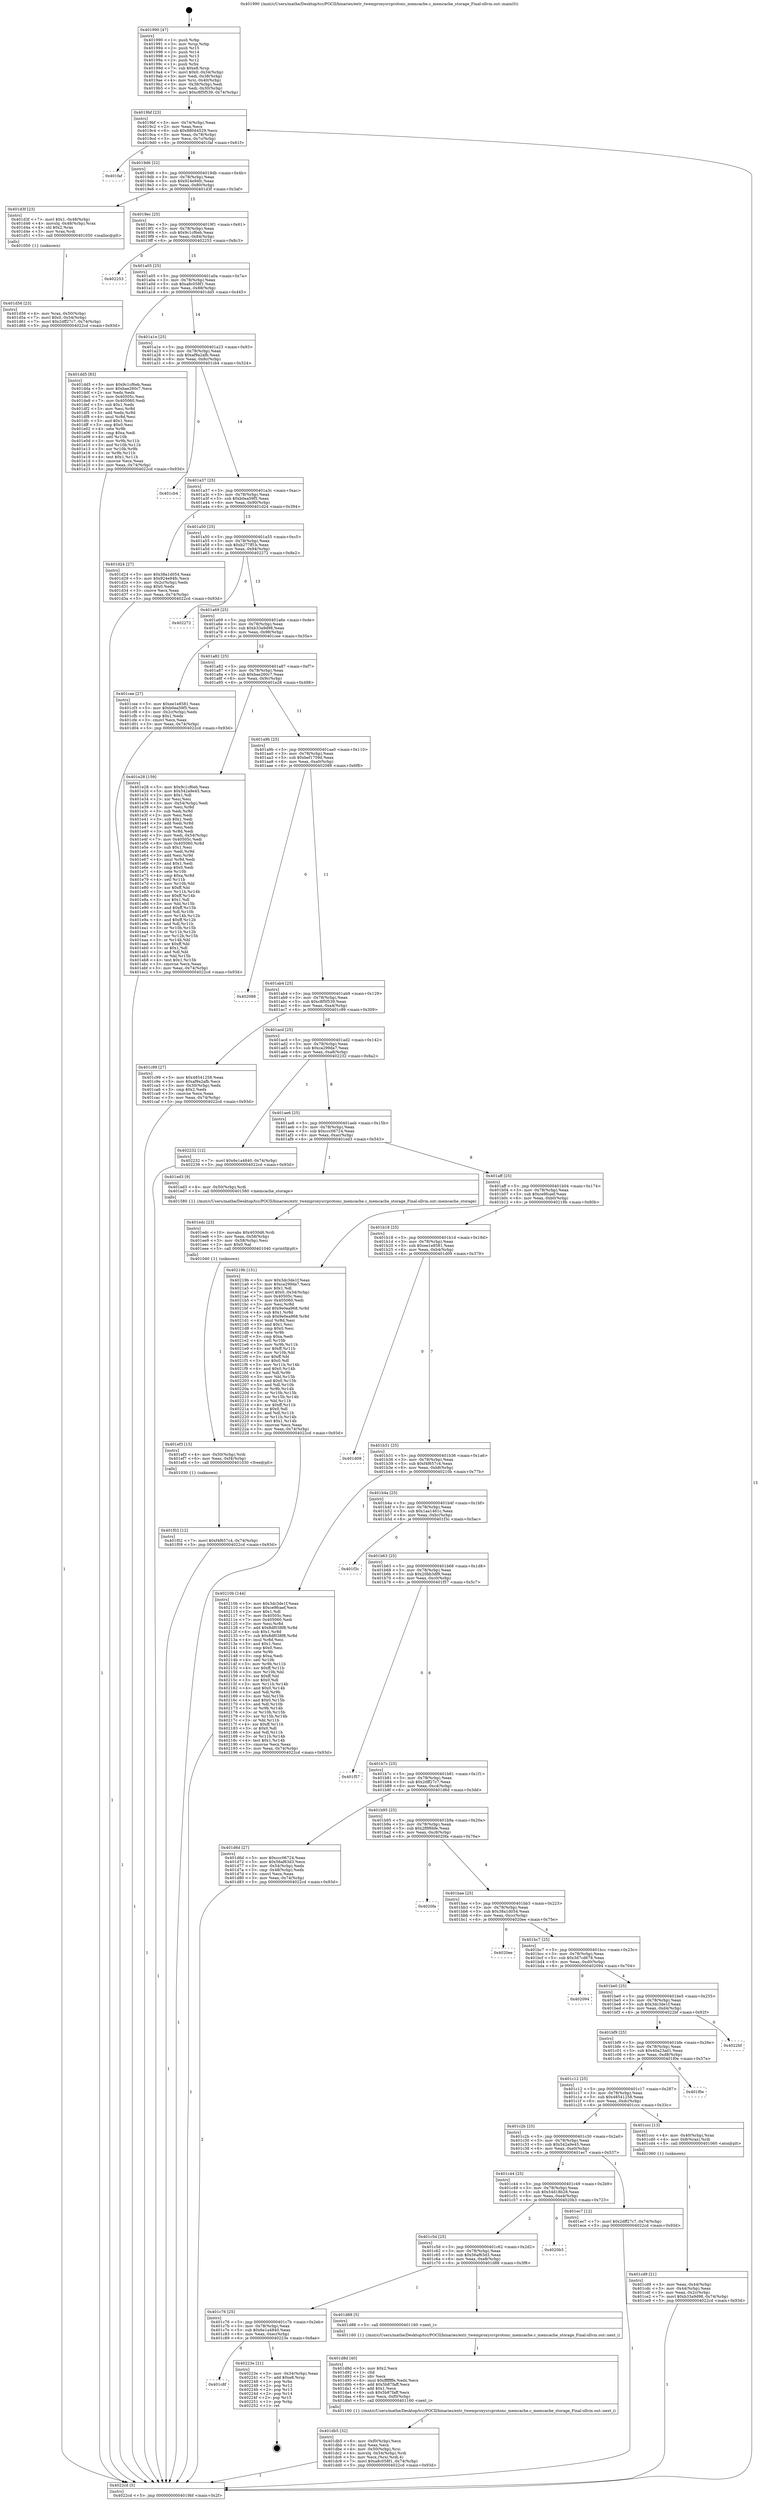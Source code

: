 digraph "0x401990" {
  label = "0x401990 (/mnt/c/Users/mathe/Desktop/tcc/POCII/binaries/extr_twemproxysrcprotonc_memcache.c_memcache_storage_Final-ollvm.out::main(0))"
  labelloc = "t"
  node[shape=record]

  Entry [label="",width=0.3,height=0.3,shape=circle,fillcolor=black,style=filled]
  "0x4019bf" [label="{
     0x4019bf [23]\l
     | [instrs]\l
     &nbsp;&nbsp;0x4019bf \<+3\>: mov -0x74(%rbp),%eax\l
     &nbsp;&nbsp;0x4019c2 \<+2\>: mov %eax,%ecx\l
     &nbsp;&nbsp;0x4019c4 \<+6\>: sub $0x880d4529,%ecx\l
     &nbsp;&nbsp;0x4019ca \<+3\>: mov %eax,-0x78(%rbp)\l
     &nbsp;&nbsp;0x4019cd \<+3\>: mov %ecx,-0x7c(%rbp)\l
     &nbsp;&nbsp;0x4019d0 \<+6\>: je 0000000000401faf \<main+0x61f\>\l
  }"]
  "0x401faf" [label="{
     0x401faf\l
  }", style=dashed]
  "0x4019d6" [label="{
     0x4019d6 [22]\l
     | [instrs]\l
     &nbsp;&nbsp;0x4019d6 \<+5\>: jmp 00000000004019db \<main+0x4b\>\l
     &nbsp;&nbsp;0x4019db \<+3\>: mov -0x78(%rbp),%eax\l
     &nbsp;&nbsp;0x4019de \<+5\>: sub $0x924e94fc,%eax\l
     &nbsp;&nbsp;0x4019e3 \<+3\>: mov %eax,-0x80(%rbp)\l
     &nbsp;&nbsp;0x4019e6 \<+6\>: je 0000000000401d3f \<main+0x3af\>\l
  }"]
  Exit [label="",width=0.3,height=0.3,shape=circle,fillcolor=black,style=filled,peripheries=2]
  "0x401d3f" [label="{
     0x401d3f [23]\l
     | [instrs]\l
     &nbsp;&nbsp;0x401d3f \<+7\>: movl $0x1,-0x48(%rbp)\l
     &nbsp;&nbsp;0x401d46 \<+4\>: movslq -0x48(%rbp),%rax\l
     &nbsp;&nbsp;0x401d4a \<+4\>: shl $0x2,%rax\l
     &nbsp;&nbsp;0x401d4e \<+3\>: mov %rax,%rdi\l
     &nbsp;&nbsp;0x401d51 \<+5\>: call 0000000000401050 \<malloc@plt\>\l
     | [calls]\l
     &nbsp;&nbsp;0x401050 \{1\} (unknown)\l
  }"]
  "0x4019ec" [label="{
     0x4019ec [25]\l
     | [instrs]\l
     &nbsp;&nbsp;0x4019ec \<+5\>: jmp 00000000004019f1 \<main+0x61\>\l
     &nbsp;&nbsp;0x4019f1 \<+3\>: mov -0x78(%rbp),%eax\l
     &nbsp;&nbsp;0x4019f4 \<+5\>: sub $0x9c1cf6eb,%eax\l
     &nbsp;&nbsp;0x4019f9 \<+6\>: mov %eax,-0x84(%rbp)\l
     &nbsp;&nbsp;0x4019ff \<+6\>: je 0000000000402253 \<main+0x8c3\>\l
  }"]
  "0x401c8f" [label="{
     0x401c8f\l
  }", style=dashed]
  "0x402253" [label="{
     0x402253\l
  }", style=dashed]
  "0x401a05" [label="{
     0x401a05 [25]\l
     | [instrs]\l
     &nbsp;&nbsp;0x401a05 \<+5\>: jmp 0000000000401a0a \<main+0x7a\>\l
     &nbsp;&nbsp;0x401a0a \<+3\>: mov -0x78(%rbp),%eax\l
     &nbsp;&nbsp;0x401a0d \<+5\>: sub $0xa8c058f1,%eax\l
     &nbsp;&nbsp;0x401a12 \<+6\>: mov %eax,-0x88(%rbp)\l
     &nbsp;&nbsp;0x401a18 \<+6\>: je 0000000000401dd5 \<main+0x445\>\l
  }"]
  "0x40223e" [label="{
     0x40223e [21]\l
     | [instrs]\l
     &nbsp;&nbsp;0x40223e \<+3\>: mov -0x34(%rbp),%eax\l
     &nbsp;&nbsp;0x402241 \<+7\>: add $0xe8,%rsp\l
     &nbsp;&nbsp;0x402248 \<+1\>: pop %rbx\l
     &nbsp;&nbsp;0x402249 \<+2\>: pop %r12\l
     &nbsp;&nbsp;0x40224b \<+2\>: pop %r13\l
     &nbsp;&nbsp;0x40224d \<+2\>: pop %r14\l
     &nbsp;&nbsp;0x40224f \<+2\>: pop %r15\l
     &nbsp;&nbsp;0x402251 \<+1\>: pop %rbp\l
     &nbsp;&nbsp;0x402252 \<+1\>: ret\l
  }"]
  "0x401dd5" [label="{
     0x401dd5 [83]\l
     | [instrs]\l
     &nbsp;&nbsp;0x401dd5 \<+5\>: mov $0x9c1cf6eb,%eax\l
     &nbsp;&nbsp;0x401dda \<+5\>: mov $0xbae260c7,%ecx\l
     &nbsp;&nbsp;0x401ddf \<+2\>: xor %edx,%edx\l
     &nbsp;&nbsp;0x401de1 \<+7\>: mov 0x40505c,%esi\l
     &nbsp;&nbsp;0x401de8 \<+7\>: mov 0x405060,%edi\l
     &nbsp;&nbsp;0x401def \<+3\>: sub $0x1,%edx\l
     &nbsp;&nbsp;0x401df2 \<+3\>: mov %esi,%r8d\l
     &nbsp;&nbsp;0x401df5 \<+3\>: add %edx,%r8d\l
     &nbsp;&nbsp;0x401df8 \<+4\>: imul %r8d,%esi\l
     &nbsp;&nbsp;0x401dfc \<+3\>: and $0x1,%esi\l
     &nbsp;&nbsp;0x401dff \<+3\>: cmp $0x0,%esi\l
     &nbsp;&nbsp;0x401e02 \<+4\>: sete %r9b\l
     &nbsp;&nbsp;0x401e06 \<+3\>: cmp $0xa,%edi\l
     &nbsp;&nbsp;0x401e09 \<+4\>: setl %r10b\l
     &nbsp;&nbsp;0x401e0d \<+3\>: mov %r9b,%r11b\l
     &nbsp;&nbsp;0x401e10 \<+3\>: and %r10b,%r11b\l
     &nbsp;&nbsp;0x401e13 \<+3\>: xor %r10b,%r9b\l
     &nbsp;&nbsp;0x401e16 \<+3\>: or %r9b,%r11b\l
     &nbsp;&nbsp;0x401e19 \<+4\>: test $0x1,%r11b\l
     &nbsp;&nbsp;0x401e1d \<+3\>: cmovne %ecx,%eax\l
     &nbsp;&nbsp;0x401e20 \<+3\>: mov %eax,-0x74(%rbp)\l
     &nbsp;&nbsp;0x401e23 \<+5\>: jmp 00000000004022cd \<main+0x93d\>\l
  }"]
  "0x401a1e" [label="{
     0x401a1e [25]\l
     | [instrs]\l
     &nbsp;&nbsp;0x401a1e \<+5\>: jmp 0000000000401a23 \<main+0x93\>\l
     &nbsp;&nbsp;0x401a23 \<+3\>: mov -0x78(%rbp),%eax\l
     &nbsp;&nbsp;0x401a26 \<+5\>: sub $0xaf9a2afb,%eax\l
     &nbsp;&nbsp;0x401a2b \<+6\>: mov %eax,-0x8c(%rbp)\l
     &nbsp;&nbsp;0x401a31 \<+6\>: je 0000000000401cb4 \<main+0x324\>\l
  }"]
  "0x401f02" [label="{
     0x401f02 [12]\l
     | [instrs]\l
     &nbsp;&nbsp;0x401f02 \<+7\>: movl $0xf4f657c4,-0x74(%rbp)\l
     &nbsp;&nbsp;0x401f09 \<+5\>: jmp 00000000004022cd \<main+0x93d\>\l
  }"]
  "0x401cb4" [label="{
     0x401cb4\l
  }", style=dashed]
  "0x401a37" [label="{
     0x401a37 [25]\l
     | [instrs]\l
     &nbsp;&nbsp;0x401a37 \<+5\>: jmp 0000000000401a3c \<main+0xac\>\l
     &nbsp;&nbsp;0x401a3c \<+3\>: mov -0x78(%rbp),%eax\l
     &nbsp;&nbsp;0x401a3f \<+5\>: sub $0xb0ea59f5,%eax\l
     &nbsp;&nbsp;0x401a44 \<+6\>: mov %eax,-0x90(%rbp)\l
     &nbsp;&nbsp;0x401a4a \<+6\>: je 0000000000401d24 \<main+0x394\>\l
  }"]
  "0x401ef3" [label="{
     0x401ef3 [15]\l
     | [instrs]\l
     &nbsp;&nbsp;0x401ef3 \<+4\>: mov -0x50(%rbp),%rdi\l
     &nbsp;&nbsp;0x401ef7 \<+6\>: mov %eax,-0xf4(%rbp)\l
     &nbsp;&nbsp;0x401efd \<+5\>: call 0000000000401030 \<free@plt\>\l
     | [calls]\l
     &nbsp;&nbsp;0x401030 \{1\} (unknown)\l
  }"]
  "0x401d24" [label="{
     0x401d24 [27]\l
     | [instrs]\l
     &nbsp;&nbsp;0x401d24 \<+5\>: mov $0x38a1d054,%eax\l
     &nbsp;&nbsp;0x401d29 \<+5\>: mov $0x924e94fc,%ecx\l
     &nbsp;&nbsp;0x401d2e \<+3\>: mov -0x2c(%rbp),%edx\l
     &nbsp;&nbsp;0x401d31 \<+3\>: cmp $0x0,%edx\l
     &nbsp;&nbsp;0x401d34 \<+3\>: cmove %ecx,%eax\l
     &nbsp;&nbsp;0x401d37 \<+3\>: mov %eax,-0x74(%rbp)\l
     &nbsp;&nbsp;0x401d3a \<+5\>: jmp 00000000004022cd \<main+0x93d\>\l
  }"]
  "0x401a50" [label="{
     0x401a50 [25]\l
     | [instrs]\l
     &nbsp;&nbsp;0x401a50 \<+5\>: jmp 0000000000401a55 \<main+0xc5\>\l
     &nbsp;&nbsp;0x401a55 \<+3\>: mov -0x78(%rbp),%eax\l
     &nbsp;&nbsp;0x401a58 \<+5\>: sub $0xb277ff1b,%eax\l
     &nbsp;&nbsp;0x401a5d \<+6\>: mov %eax,-0x94(%rbp)\l
     &nbsp;&nbsp;0x401a63 \<+6\>: je 0000000000402272 \<main+0x8e2\>\l
  }"]
  "0x401edc" [label="{
     0x401edc [23]\l
     | [instrs]\l
     &nbsp;&nbsp;0x401edc \<+10\>: movabs $0x4030d6,%rdi\l
     &nbsp;&nbsp;0x401ee6 \<+3\>: mov %eax,-0x58(%rbp)\l
     &nbsp;&nbsp;0x401ee9 \<+3\>: mov -0x58(%rbp),%esi\l
     &nbsp;&nbsp;0x401eec \<+2\>: mov $0x0,%al\l
     &nbsp;&nbsp;0x401eee \<+5\>: call 0000000000401040 \<printf@plt\>\l
     | [calls]\l
     &nbsp;&nbsp;0x401040 \{1\} (unknown)\l
  }"]
  "0x402272" [label="{
     0x402272\l
  }", style=dashed]
  "0x401a69" [label="{
     0x401a69 [25]\l
     | [instrs]\l
     &nbsp;&nbsp;0x401a69 \<+5\>: jmp 0000000000401a6e \<main+0xde\>\l
     &nbsp;&nbsp;0x401a6e \<+3\>: mov -0x78(%rbp),%eax\l
     &nbsp;&nbsp;0x401a71 \<+5\>: sub $0xb33a9d98,%eax\l
     &nbsp;&nbsp;0x401a76 \<+6\>: mov %eax,-0x98(%rbp)\l
     &nbsp;&nbsp;0x401a7c \<+6\>: je 0000000000401cee \<main+0x35e\>\l
  }"]
  "0x401db5" [label="{
     0x401db5 [32]\l
     | [instrs]\l
     &nbsp;&nbsp;0x401db5 \<+6\>: mov -0xf0(%rbp),%ecx\l
     &nbsp;&nbsp;0x401dbb \<+3\>: imul %eax,%ecx\l
     &nbsp;&nbsp;0x401dbe \<+4\>: mov -0x50(%rbp),%rsi\l
     &nbsp;&nbsp;0x401dc2 \<+4\>: movslq -0x54(%rbp),%rdi\l
     &nbsp;&nbsp;0x401dc6 \<+3\>: mov %ecx,(%rsi,%rdi,4)\l
     &nbsp;&nbsp;0x401dc9 \<+7\>: movl $0xa8c058f1,-0x74(%rbp)\l
     &nbsp;&nbsp;0x401dd0 \<+5\>: jmp 00000000004022cd \<main+0x93d\>\l
  }"]
  "0x401cee" [label="{
     0x401cee [27]\l
     | [instrs]\l
     &nbsp;&nbsp;0x401cee \<+5\>: mov $0xee1e8581,%eax\l
     &nbsp;&nbsp;0x401cf3 \<+5\>: mov $0xb0ea59f5,%ecx\l
     &nbsp;&nbsp;0x401cf8 \<+3\>: mov -0x2c(%rbp),%edx\l
     &nbsp;&nbsp;0x401cfb \<+3\>: cmp $0x1,%edx\l
     &nbsp;&nbsp;0x401cfe \<+3\>: cmovl %ecx,%eax\l
     &nbsp;&nbsp;0x401d01 \<+3\>: mov %eax,-0x74(%rbp)\l
     &nbsp;&nbsp;0x401d04 \<+5\>: jmp 00000000004022cd \<main+0x93d\>\l
  }"]
  "0x401a82" [label="{
     0x401a82 [25]\l
     | [instrs]\l
     &nbsp;&nbsp;0x401a82 \<+5\>: jmp 0000000000401a87 \<main+0xf7\>\l
     &nbsp;&nbsp;0x401a87 \<+3\>: mov -0x78(%rbp),%eax\l
     &nbsp;&nbsp;0x401a8a \<+5\>: sub $0xbae260c7,%eax\l
     &nbsp;&nbsp;0x401a8f \<+6\>: mov %eax,-0x9c(%rbp)\l
     &nbsp;&nbsp;0x401a95 \<+6\>: je 0000000000401e28 \<main+0x498\>\l
  }"]
  "0x401d8d" [label="{
     0x401d8d [40]\l
     | [instrs]\l
     &nbsp;&nbsp;0x401d8d \<+5\>: mov $0x2,%ecx\l
     &nbsp;&nbsp;0x401d92 \<+1\>: cltd\l
     &nbsp;&nbsp;0x401d93 \<+2\>: idiv %ecx\l
     &nbsp;&nbsp;0x401d95 \<+6\>: imul $0xfffffffe,%edx,%ecx\l
     &nbsp;&nbsp;0x401d9b \<+6\>: add $0x5b87faff,%ecx\l
     &nbsp;&nbsp;0x401da1 \<+3\>: add $0x1,%ecx\l
     &nbsp;&nbsp;0x401da4 \<+6\>: sub $0x5b87faff,%ecx\l
     &nbsp;&nbsp;0x401daa \<+6\>: mov %ecx,-0xf0(%rbp)\l
     &nbsp;&nbsp;0x401db0 \<+5\>: call 0000000000401160 \<next_i\>\l
     | [calls]\l
     &nbsp;&nbsp;0x401160 \{1\} (/mnt/c/Users/mathe/Desktop/tcc/POCII/binaries/extr_twemproxysrcprotonc_memcache.c_memcache_storage_Final-ollvm.out::next_i)\l
  }"]
  "0x401e28" [label="{
     0x401e28 [159]\l
     | [instrs]\l
     &nbsp;&nbsp;0x401e28 \<+5\>: mov $0x9c1cf6eb,%eax\l
     &nbsp;&nbsp;0x401e2d \<+5\>: mov $0x542a9e45,%ecx\l
     &nbsp;&nbsp;0x401e32 \<+2\>: mov $0x1,%dl\l
     &nbsp;&nbsp;0x401e34 \<+2\>: xor %esi,%esi\l
     &nbsp;&nbsp;0x401e36 \<+3\>: mov -0x54(%rbp),%edi\l
     &nbsp;&nbsp;0x401e39 \<+3\>: mov %esi,%r8d\l
     &nbsp;&nbsp;0x401e3c \<+3\>: sub %edi,%r8d\l
     &nbsp;&nbsp;0x401e3f \<+2\>: mov %esi,%edi\l
     &nbsp;&nbsp;0x401e41 \<+3\>: sub $0x1,%edi\l
     &nbsp;&nbsp;0x401e44 \<+3\>: add %edi,%r8d\l
     &nbsp;&nbsp;0x401e47 \<+2\>: mov %esi,%edi\l
     &nbsp;&nbsp;0x401e49 \<+3\>: sub %r8d,%edi\l
     &nbsp;&nbsp;0x401e4c \<+3\>: mov %edi,-0x54(%rbp)\l
     &nbsp;&nbsp;0x401e4f \<+7\>: mov 0x40505c,%edi\l
     &nbsp;&nbsp;0x401e56 \<+8\>: mov 0x405060,%r8d\l
     &nbsp;&nbsp;0x401e5e \<+3\>: sub $0x1,%esi\l
     &nbsp;&nbsp;0x401e61 \<+3\>: mov %edi,%r9d\l
     &nbsp;&nbsp;0x401e64 \<+3\>: add %esi,%r9d\l
     &nbsp;&nbsp;0x401e67 \<+4\>: imul %r9d,%edi\l
     &nbsp;&nbsp;0x401e6b \<+3\>: and $0x1,%edi\l
     &nbsp;&nbsp;0x401e6e \<+3\>: cmp $0x0,%edi\l
     &nbsp;&nbsp;0x401e71 \<+4\>: sete %r10b\l
     &nbsp;&nbsp;0x401e75 \<+4\>: cmp $0xa,%r8d\l
     &nbsp;&nbsp;0x401e79 \<+4\>: setl %r11b\l
     &nbsp;&nbsp;0x401e7d \<+3\>: mov %r10b,%bl\l
     &nbsp;&nbsp;0x401e80 \<+3\>: xor $0xff,%bl\l
     &nbsp;&nbsp;0x401e83 \<+3\>: mov %r11b,%r14b\l
     &nbsp;&nbsp;0x401e86 \<+4\>: xor $0xff,%r14b\l
     &nbsp;&nbsp;0x401e8a \<+3\>: xor $0x1,%dl\l
     &nbsp;&nbsp;0x401e8d \<+3\>: mov %bl,%r15b\l
     &nbsp;&nbsp;0x401e90 \<+4\>: and $0xff,%r15b\l
     &nbsp;&nbsp;0x401e94 \<+3\>: and %dl,%r10b\l
     &nbsp;&nbsp;0x401e97 \<+3\>: mov %r14b,%r12b\l
     &nbsp;&nbsp;0x401e9a \<+4\>: and $0xff,%r12b\l
     &nbsp;&nbsp;0x401e9e \<+3\>: and %dl,%r11b\l
     &nbsp;&nbsp;0x401ea1 \<+3\>: or %r10b,%r15b\l
     &nbsp;&nbsp;0x401ea4 \<+3\>: or %r11b,%r12b\l
     &nbsp;&nbsp;0x401ea7 \<+3\>: xor %r12b,%r15b\l
     &nbsp;&nbsp;0x401eaa \<+3\>: or %r14b,%bl\l
     &nbsp;&nbsp;0x401ead \<+3\>: xor $0xff,%bl\l
     &nbsp;&nbsp;0x401eb0 \<+3\>: or $0x1,%dl\l
     &nbsp;&nbsp;0x401eb3 \<+2\>: and %dl,%bl\l
     &nbsp;&nbsp;0x401eb5 \<+3\>: or %bl,%r15b\l
     &nbsp;&nbsp;0x401eb8 \<+4\>: test $0x1,%r15b\l
     &nbsp;&nbsp;0x401ebc \<+3\>: cmovne %ecx,%eax\l
     &nbsp;&nbsp;0x401ebf \<+3\>: mov %eax,-0x74(%rbp)\l
     &nbsp;&nbsp;0x401ec2 \<+5\>: jmp 00000000004022cd \<main+0x93d\>\l
  }"]
  "0x401a9b" [label="{
     0x401a9b [25]\l
     | [instrs]\l
     &nbsp;&nbsp;0x401a9b \<+5\>: jmp 0000000000401aa0 \<main+0x110\>\l
     &nbsp;&nbsp;0x401aa0 \<+3\>: mov -0x78(%rbp),%eax\l
     &nbsp;&nbsp;0x401aa3 \<+5\>: sub $0xbef1759d,%eax\l
     &nbsp;&nbsp;0x401aa8 \<+6\>: mov %eax,-0xa0(%rbp)\l
     &nbsp;&nbsp;0x401aae \<+6\>: je 0000000000402088 \<main+0x6f8\>\l
  }"]
  "0x401c76" [label="{
     0x401c76 [25]\l
     | [instrs]\l
     &nbsp;&nbsp;0x401c76 \<+5\>: jmp 0000000000401c7b \<main+0x2eb\>\l
     &nbsp;&nbsp;0x401c7b \<+3\>: mov -0x78(%rbp),%eax\l
     &nbsp;&nbsp;0x401c7e \<+5\>: sub $0x6e1a4840,%eax\l
     &nbsp;&nbsp;0x401c83 \<+6\>: mov %eax,-0xec(%rbp)\l
     &nbsp;&nbsp;0x401c89 \<+6\>: je 000000000040223e \<main+0x8ae\>\l
  }"]
  "0x402088" [label="{
     0x402088\l
  }", style=dashed]
  "0x401ab4" [label="{
     0x401ab4 [25]\l
     | [instrs]\l
     &nbsp;&nbsp;0x401ab4 \<+5\>: jmp 0000000000401ab9 \<main+0x129\>\l
     &nbsp;&nbsp;0x401ab9 \<+3\>: mov -0x78(%rbp),%eax\l
     &nbsp;&nbsp;0x401abc \<+5\>: sub $0xc8f5f539,%eax\l
     &nbsp;&nbsp;0x401ac1 \<+6\>: mov %eax,-0xa4(%rbp)\l
     &nbsp;&nbsp;0x401ac7 \<+6\>: je 0000000000401c99 \<main+0x309\>\l
  }"]
  "0x401d88" [label="{
     0x401d88 [5]\l
     | [instrs]\l
     &nbsp;&nbsp;0x401d88 \<+5\>: call 0000000000401160 \<next_i\>\l
     | [calls]\l
     &nbsp;&nbsp;0x401160 \{1\} (/mnt/c/Users/mathe/Desktop/tcc/POCII/binaries/extr_twemproxysrcprotonc_memcache.c_memcache_storage_Final-ollvm.out::next_i)\l
  }"]
  "0x401c99" [label="{
     0x401c99 [27]\l
     | [instrs]\l
     &nbsp;&nbsp;0x401c99 \<+5\>: mov $0x48541258,%eax\l
     &nbsp;&nbsp;0x401c9e \<+5\>: mov $0xaf9a2afb,%ecx\l
     &nbsp;&nbsp;0x401ca3 \<+3\>: mov -0x30(%rbp),%edx\l
     &nbsp;&nbsp;0x401ca6 \<+3\>: cmp $0x2,%edx\l
     &nbsp;&nbsp;0x401ca9 \<+3\>: cmovne %ecx,%eax\l
     &nbsp;&nbsp;0x401cac \<+3\>: mov %eax,-0x74(%rbp)\l
     &nbsp;&nbsp;0x401caf \<+5\>: jmp 00000000004022cd \<main+0x93d\>\l
  }"]
  "0x401acd" [label="{
     0x401acd [25]\l
     | [instrs]\l
     &nbsp;&nbsp;0x401acd \<+5\>: jmp 0000000000401ad2 \<main+0x142\>\l
     &nbsp;&nbsp;0x401ad2 \<+3\>: mov -0x78(%rbp),%eax\l
     &nbsp;&nbsp;0x401ad5 \<+5\>: sub $0xca299da7,%eax\l
     &nbsp;&nbsp;0x401ada \<+6\>: mov %eax,-0xa8(%rbp)\l
     &nbsp;&nbsp;0x401ae0 \<+6\>: je 0000000000402232 \<main+0x8a2\>\l
  }"]
  "0x4022cd" [label="{
     0x4022cd [5]\l
     | [instrs]\l
     &nbsp;&nbsp;0x4022cd \<+5\>: jmp 00000000004019bf \<main+0x2f\>\l
  }"]
  "0x401990" [label="{
     0x401990 [47]\l
     | [instrs]\l
     &nbsp;&nbsp;0x401990 \<+1\>: push %rbp\l
     &nbsp;&nbsp;0x401991 \<+3\>: mov %rsp,%rbp\l
     &nbsp;&nbsp;0x401994 \<+2\>: push %r15\l
     &nbsp;&nbsp;0x401996 \<+2\>: push %r14\l
     &nbsp;&nbsp;0x401998 \<+2\>: push %r13\l
     &nbsp;&nbsp;0x40199a \<+2\>: push %r12\l
     &nbsp;&nbsp;0x40199c \<+1\>: push %rbx\l
     &nbsp;&nbsp;0x40199d \<+7\>: sub $0xe8,%rsp\l
     &nbsp;&nbsp;0x4019a4 \<+7\>: movl $0x0,-0x34(%rbp)\l
     &nbsp;&nbsp;0x4019ab \<+3\>: mov %edi,-0x38(%rbp)\l
     &nbsp;&nbsp;0x4019ae \<+4\>: mov %rsi,-0x40(%rbp)\l
     &nbsp;&nbsp;0x4019b2 \<+3\>: mov -0x38(%rbp),%edi\l
     &nbsp;&nbsp;0x4019b5 \<+3\>: mov %edi,-0x30(%rbp)\l
     &nbsp;&nbsp;0x4019b8 \<+7\>: movl $0xc8f5f539,-0x74(%rbp)\l
  }"]
  "0x401c5d" [label="{
     0x401c5d [25]\l
     | [instrs]\l
     &nbsp;&nbsp;0x401c5d \<+5\>: jmp 0000000000401c62 \<main+0x2d2\>\l
     &nbsp;&nbsp;0x401c62 \<+3\>: mov -0x78(%rbp),%eax\l
     &nbsp;&nbsp;0x401c65 \<+5\>: sub $0x56af63d3,%eax\l
     &nbsp;&nbsp;0x401c6a \<+6\>: mov %eax,-0xe8(%rbp)\l
     &nbsp;&nbsp;0x401c70 \<+6\>: je 0000000000401d88 \<main+0x3f8\>\l
  }"]
  "0x402232" [label="{
     0x402232 [12]\l
     | [instrs]\l
     &nbsp;&nbsp;0x402232 \<+7\>: movl $0x6e1a4840,-0x74(%rbp)\l
     &nbsp;&nbsp;0x402239 \<+5\>: jmp 00000000004022cd \<main+0x93d\>\l
  }"]
  "0x401ae6" [label="{
     0x401ae6 [25]\l
     | [instrs]\l
     &nbsp;&nbsp;0x401ae6 \<+5\>: jmp 0000000000401aeb \<main+0x15b\>\l
     &nbsp;&nbsp;0x401aeb \<+3\>: mov -0x78(%rbp),%eax\l
     &nbsp;&nbsp;0x401aee \<+5\>: sub $0xccc06724,%eax\l
     &nbsp;&nbsp;0x401af3 \<+6\>: mov %eax,-0xac(%rbp)\l
     &nbsp;&nbsp;0x401af9 \<+6\>: je 0000000000401ed3 \<main+0x543\>\l
  }"]
  "0x4020b3" [label="{
     0x4020b3\l
  }", style=dashed]
  "0x401ed3" [label="{
     0x401ed3 [9]\l
     | [instrs]\l
     &nbsp;&nbsp;0x401ed3 \<+4\>: mov -0x50(%rbp),%rdi\l
     &nbsp;&nbsp;0x401ed7 \<+5\>: call 0000000000401580 \<memcache_storage\>\l
     | [calls]\l
     &nbsp;&nbsp;0x401580 \{1\} (/mnt/c/Users/mathe/Desktop/tcc/POCII/binaries/extr_twemproxysrcprotonc_memcache.c_memcache_storage_Final-ollvm.out::memcache_storage)\l
  }"]
  "0x401aff" [label="{
     0x401aff [25]\l
     | [instrs]\l
     &nbsp;&nbsp;0x401aff \<+5\>: jmp 0000000000401b04 \<main+0x174\>\l
     &nbsp;&nbsp;0x401b04 \<+3\>: mov -0x78(%rbp),%eax\l
     &nbsp;&nbsp;0x401b07 \<+5\>: sub $0xce9fcaef,%eax\l
     &nbsp;&nbsp;0x401b0c \<+6\>: mov %eax,-0xb0(%rbp)\l
     &nbsp;&nbsp;0x401b12 \<+6\>: je 000000000040219b \<main+0x80b\>\l
  }"]
  "0x401c44" [label="{
     0x401c44 [25]\l
     | [instrs]\l
     &nbsp;&nbsp;0x401c44 \<+5\>: jmp 0000000000401c49 \<main+0x2b9\>\l
     &nbsp;&nbsp;0x401c49 \<+3\>: mov -0x78(%rbp),%eax\l
     &nbsp;&nbsp;0x401c4c \<+5\>: sub $0x54d18b28,%eax\l
     &nbsp;&nbsp;0x401c51 \<+6\>: mov %eax,-0xe4(%rbp)\l
     &nbsp;&nbsp;0x401c57 \<+6\>: je 00000000004020b3 \<main+0x723\>\l
  }"]
  "0x40219b" [label="{
     0x40219b [151]\l
     | [instrs]\l
     &nbsp;&nbsp;0x40219b \<+5\>: mov $0x3dc3de1f,%eax\l
     &nbsp;&nbsp;0x4021a0 \<+5\>: mov $0xca299da7,%ecx\l
     &nbsp;&nbsp;0x4021a5 \<+2\>: mov $0x1,%dl\l
     &nbsp;&nbsp;0x4021a7 \<+7\>: movl $0x0,-0x34(%rbp)\l
     &nbsp;&nbsp;0x4021ae \<+7\>: mov 0x40505c,%esi\l
     &nbsp;&nbsp;0x4021b5 \<+7\>: mov 0x405060,%edi\l
     &nbsp;&nbsp;0x4021bc \<+3\>: mov %esi,%r8d\l
     &nbsp;&nbsp;0x4021bf \<+7\>: add $0x9e0ea968,%r8d\l
     &nbsp;&nbsp;0x4021c6 \<+4\>: sub $0x1,%r8d\l
     &nbsp;&nbsp;0x4021ca \<+7\>: sub $0x9e0ea968,%r8d\l
     &nbsp;&nbsp;0x4021d1 \<+4\>: imul %r8d,%esi\l
     &nbsp;&nbsp;0x4021d5 \<+3\>: and $0x1,%esi\l
     &nbsp;&nbsp;0x4021d8 \<+3\>: cmp $0x0,%esi\l
     &nbsp;&nbsp;0x4021db \<+4\>: sete %r9b\l
     &nbsp;&nbsp;0x4021df \<+3\>: cmp $0xa,%edi\l
     &nbsp;&nbsp;0x4021e2 \<+4\>: setl %r10b\l
     &nbsp;&nbsp;0x4021e6 \<+3\>: mov %r9b,%r11b\l
     &nbsp;&nbsp;0x4021e9 \<+4\>: xor $0xff,%r11b\l
     &nbsp;&nbsp;0x4021ed \<+3\>: mov %r10b,%bl\l
     &nbsp;&nbsp;0x4021f0 \<+3\>: xor $0xff,%bl\l
     &nbsp;&nbsp;0x4021f3 \<+3\>: xor $0x0,%dl\l
     &nbsp;&nbsp;0x4021f6 \<+3\>: mov %r11b,%r14b\l
     &nbsp;&nbsp;0x4021f9 \<+4\>: and $0x0,%r14b\l
     &nbsp;&nbsp;0x4021fd \<+3\>: and %dl,%r9b\l
     &nbsp;&nbsp;0x402200 \<+3\>: mov %bl,%r15b\l
     &nbsp;&nbsp;0x402203 \<+4\>: and $0x0,%r15b\l
     &nbsp;&nbsp;0x402207 \<+3\>: and %dl,%r10b\l
     &nbsp;&nbsp;0x40220a \<+3\>: or %r9b,%r14b\l
     &nbsp;&nbsp;0x40220d \<+3\>: or %r10b,%r15b\l
     &nbsp;&nbsp;0x402210 \<+3\>: xor %r15b,%r14b\l
     &nbsp;&nbsp;0x402213 \<+3\>: or %bl,%r11b\l
     &nbsp;&nbsp;0x402216 \<+4\>: xor $0xff,%r11b\l
     &nbsp;&nbsp;0x40221a \<+3\>: or $0x0,%dl\l
     &nbsp;&nbsp;0x40221d \<+3\>: and %dl,%r11b\l
     &nbsp;&nbsp;0x402220 \<+3\>: or %r11b,%r14b\l
     &nbsp;&nbsp;0x402223 \<+4\>: test $0x1,%r14b\l
     &nbsp;&nbsp;0x402227 \<+3\>: cmovne %ecx,%eax\l
     &nbsp;&nbsp;0x40222a \<+3\>: mov %eax,-0x74(%rbp)\l
     &nbsp;&nbsp;0x40222d \<+5\>: jmp 00000000004022cd \<main+0x93d\>\l
  }"]
  "0x401b18" [label="{
     0x401b18 [25]\l
     | [instrs]\l
     &nbsp;&nbsp;0x401b18 \<+5\>: jmp 0000000000401b1d \<main+0x18d\>\l
     &nbsp;&nbsp;0x401b1d \<+3\>: mov -0x78(%rbp),%eax\l
     &nbsp;&nbsp;0x401b20 \<+5\>: sub $0xee1e8581,%eax\l
     &nbsp;&nbsp;0x401b25 \<+6\>: mov %eax,-0xb4(%rbp)\l
     &nbsp;&nbsp;0x401b2b \<+6\>: je 0000000000401d09 \<main+0x379\>\l
  }"]
  "0x401ec7" [label="{
     0x401ec7 [12]\l
     | [instrs]\l
     &nbsp;&nbsp;0x401ec7 \<+7\>: movl $0x2dff27c7,-0x74(%rbp)\l
     &nbsp;&nbsp;0x401ece \<+5\>: jmp 00000000004022cd \<main+0x93d\>\l
  }"]
  "0x401d09" [label="{
     0x401d09\l
  }", style=dashed]
  "0x401b31" [label="{
     0x401b31 [25]\l
     | [instrs]\l
     &nbsp;&nbsp;0x401b31 \<+5\>: jmp 0000000000401b36 \<main+0x1a6\>\l
     &nbsp;&nbsp;0x401b36 \<+3\>: mov -0x78(%rbp),%eax\l
     &nbsp;&nbsp;0x401b39 \<+5\>: sub $0xf4f657c4,%eax\l
     &nbsp;&nbsp;0x401b3e \<+6\>: mov %eax,-0xb8(%rbp)\l
     &nbsp;&nbsp;0x401b44 \<+6\>: je 000000000040210b \<main+0x77b\>\l
  }"]
  "0x401d56" [label="{
     0x401d56 [23]\l
     | [instrs]\l
     &nbsp;&nbsp;0x401d56 \<+4\>: mov %rax,-0x50(%rbp)\l
     &nbsp;&nbsp;0x401d5a \<+7\>: movl $0x0,-0x54(%rbp)\l
     &nbsp;&nbsp;0x401d61 \<+7\>: movl $0x2dff27c7,-0x74(%rbp)\l
     &nbsp;&nbsp;0x401d68 \<+5\>: jmp 00000000004022cd \<main+0x93d\>\l
  }"]
  "0x40210b" [label="{
     0x40210b [144]\l
     | [instrs]\l
     &nbsp;&nbsp;0x40210b \<+5\>: mov $0x3dc3de1f,%eax\l
     &nbsp;&nbsp;0x402110 \<+5\>: mov $0xce9fcaef,%ecx\l
     &nbsp;&nbsp;0x402115 \<+2\>: mov $0x1,%dl\l
     &nbsp;&nbsp;0x402117 \<+7\>: mov 0x40505c,%esi\l
     &nbsp;&nbsp;0x40211e \<+7\>: mov 0x405060,%edi\l
     &nbsp;&nbsp;0x402125 \<+3\>: mov %esi,%r8d\l
     &nbsp;&nbsp;0x402128 \<+7\>: add $0x8df038f8,%r8d\l
     &nbsp;&nbsp;0x40212f \<+4\>: sub $0x1,%r8d\l
     &nbsp;&nbsp;0x402133 \<+7\>: sub $0x8df038f8,%r8d\l
     &nbsp;&nbsp;0x40213a \<+4\>: imul %r8d,%esi\l
     &nbsp;&nbsp;0x40213e \<+3\>: and $0x1,%esi\l
     &nbsp;&nbsp;0x402141 \<+3\>: cmp $0x0,%esi\l
     &nbsp;&nbsp;0x402144 \<+4\>: sete %r9b\l
     &nbsp;&nbsp;0x402148 \<+3\>: cmp $0xa,%edi\l
     &nbsp;&nbsp;0x40214b \<+4\>: setl %r10b\l
     &nbsp;&nbsp;0x40214f \<+3\>: mov %r9b,%r11b\l
     &nbsp;&nbsp;0x402152 \<+4\>: xor $0xff,%r11b\l
     &nbsp;&nbsp;0x402156 \<+3\>: mov %r10b,%bl\l
     &nbsp;&nbsp;0x402159 \<+3\>: xor $0xff,%bl\l
     &nbsp;&nbsp;0x40215c \<+3\>: xor $0x0,%dl\l
     &nbsp;&nbsp;0x40215f \<+3\>: mov %r11b,%r14b\l
     &nbsp;&nbsp;0x402162 \<+4\>: and $0x0,%r14b\l
     &nbsp;&nbsp;0x402166 \<+3\>: and %dl,%r9b\l
     &nbsp;&nbsp;0x402169 \<+3\>: mov %bl,%r15b\l
     &nbsp;&nbsp;0x40216c \<+4\>: and $0x0,%r15b\l
     &nbsp;&nbsp;0x402170 \<+3\>: and %dl,%r10b\l
     &nbsp;&nbsp;0x402173 \<+3\>: or %r9b,%r14b\l
     &nbsp;&nbsp;0x402176 \<+3\>: or %r10b,%r15b\l
     &nbsp;&nbsp;0x402179 \<+3\>: xor %r15b,%r14b\l
     &nbsp;&nbsp;0x40217c \<+3\>: or %bl,%r11b\l
     &nbsp;&nbsp;0x40217f \<+4\>: xor $0xff,%r11b\l
     &nbsp;&nbsp;0x402183 \<+3\>: or $0x0,%dl\l
     &nbsp;&nbsp;0x402186 \<+3\>: and %dl,%r11b\l
     &nbsp;&nbsp;0x402189 \<+3\>: or %r11b,%r14b\l
     &nbsp;&nbsp;0x40218c \<+4\>: test $0x1,%r14b\l
     &nbsp;&nbsp;0x402190 \<+3\>: cmovne %ecx,%eax\l
     &nbsp;&nbsp;0x402193 \<+3\>: mov %eax,-0x74(%rbp)\l
     &nbsp;&nbsp;0x402196 \<+5\>: jmp 00000000004022cd \<main+0x93d\>\l
  }"]
  "0x401b4a" [label="{
     0x401b4a [25]\l
     | [instrs]\l
     &nbsp;&nbsp;0x401b4a \<+5\>: jmp 0000000000401b4f \<main+0x1bf\>\l
     &nbsp;&nbsp;0x401b4f \<+3\>: mov -0x78(%rbp),%eax\l
     &nbsp;&nbsp;0x401b52 \<+5\>: sub $0x1aa1461c,%eax\l
     &nbsp;&nbsp;0x401b57 \<+6\>: mov %eax,-0xbc(%rbp)\l
     &nbsp;&nbsp;0x401b5d \<+6\>: je 0000000000401f3c \<main+0x5ac\>\l
  }"]
  "0x401cd9" [label="{
     0x401cd9 [21]\l
     | [instrs]\l
     &nbsp;&nbsp;0x401cd9 \<+3\>: mov %eax,-0x44(%rbp)\l
     &nbsp;&nbsp;0x401cdc \<+3\>: mov -0x44(%rbp),%eax\l
     &nbsp;&nbsp;0x401cdf \<+3\>: mov %eax,-0x2c(%rbp)\l
     &nbsp;&nbsp;0x401ce2 \<+7\>: movl $0xb33a9d98,-0x74(%rbp)\l
     &nbsp;&nbsp;0x401ce9 \<+5\>: jmp 00000000004022cd \<main+0x93d\>\l
  }"]
  "0x401f3c" [label="{
     0x401f3c\l
  }", style=dashed]
  "0x401b63" [label="{
     0x401b63 [25]\l
     | [instrs]\l
     &nbsp;&nbsp;0x401b63 \<+5\>: jmp 0000000000401b68 \<main+0x1d8\>\l
     &nbsp;&nbsp;0x401b68 \<+3\>: mov -0x78(%rbp),%eax\l
     &nbsp;&nbsp;0x401b6b \<+5\>: sub $0x20bb3df9,%eax\l
     &nbsp;&nbsp;0x401b70 \<+6\>: mov %eax,-0xc0(%rbp)\l
     &nbsp;&nbsp;0x401b76 \<+6\>: je 0000000000401f57 \<main+0x5c7\>\l
  }"]
  "0x401c2b" [label="{
     0x401c2b [25]\l
     | [instrs]\l
     &nbsp;&nbsp;0x401c2b \<+5\>: jmp 0000000000401c30 \<main+0x2a0\>\l
     &nbsp;&nbsp;0x401c30 \<+3\>: mov -0x78(%rbp),%eax\l
     &nbsp;&nbsp;0x401c33 \<+5\>: sub $0x542a9e45,%eax\l
     &nbsp;&nbsp;0x401c38 \<+6\>: mov %eax,-0xe0(%rbp)\l
     &nbsp;&nbsp;0x401c3e \<+6\>: je 0000000000401ec7 \<main+0x537\>\l
  }"]
  "0x401f57" [label="{
     0x401f57\l
  }", style=dashed]
  "0x401b7c" [label="{
     0x401b7c [25]\l
     | [instrs]\l
     &nbsp;&nbsp;0x401b7c \<+5\>: jmp 0000000000401b81 \<main+0x1f1\>\l
     &nbsp;&nbsp;0x401b81 \<+3\>: mov -0x78(%rbp),%eax\l
     &nbsp;&nbsp;0x401b84 \<+5\>: sub $0x2dff27c7,%eax\l
     &nbsp;&nbsp;0x401b89 \<+6\>: mov %eax,-0xc4(%rbp)\l
     &nbsp;&nbsp;0x401b8f \<+6\>: je 0000000000401d6d \<main+0x3dd\>\l
  }"]
  "0x401ccc" [label="{
     0x401ccc [13]\l
     | [instrs]\l
     &nbsp;&nbsp;0x401ccc \<+4\>: mov -0x40(%rbp),%rax\l
     &nbsp;&nbsp;0x401cd0 \<+4\>: mov 0x8(%rax),%rdi\l
     &nbsp;&nbsp;0x401cd4 \<+5\>: call 0000000000401060 \<atoi@plt\>\l
     | [calls]\l
     &nbsp;&nbsp;0x401060 \{1\} (unknown)\l
  }"]
  "0x401d6d" [label="{
     0x401d6d [27]\l
     | [instrs]\l
     &nbsp;&nbsp;0x401d6d \<+5\>: mov $0xccc06724,%eax\l
     &nbsp;&nbsp;0x401d72 \<+5\>: mov $0x56af63d3,%ecx\l
     &nbsp;&nbsp;0x401d77 \<+3\>: mov -0x54(%rbp),%edx\l
     &nbsp;&nbsp;0x401d7a \<+3\>: cmp -0x48(%rbp),%edx\l
     &nbsp;&nbsp;0x401d7d \<+3\>: cmovl %ecx,%eax\l
     &nbsp;&nbsp;0x401d80 \<+3\>: mov %eax,-0x74(%rbp)\l
     &nbsp;&nbsp;0x401d83 \<+5\>: jmp 00000000004022cd \<main+0x93d\>\l
  }"]
  "0x401b95" [label="{
     0x401b95 [25]\l
     | [instrs]\l
     &nbsp;&nbsp;0x401b95 \<+5\>: jmp 0000000000401b9a \<main+0x20a\>\l
     &nbsp;&nbsp;0x401b9a \<+3\>: mov -0x78(%rbp),%eax\l
     &nbsp;&nbsp;0x401b9d \<+5\>: sub $0x2f9f6bfe,%eax\l
     &nbsp;&nbsp;0x401ba2 \<+6\>: mov %eax,-0xc8(%rbp)\l
     &nbsp;&nbsp;0x401ba8 \<+6\>: je 00000000004020fa \<main+0x76a\>\l
  }"]
  "0x401c12" [label="{
     0x401c12 [25]\l
     | [instrs]\l
     &nbsp;&nbsp;0x401c12 \<+5\>: jmp 0000000000401c17 \<main+0x287\>\l
     &nbsp;&nbsp;0x401c17 \<+3\>: mov -0x78(%rbp),%eax\l
     &nbsp;&nbsp;0x401c1a \<+5\>: sub $0x48541258,%eax\l
     &nbsp;&nbsp;0x401c1f \<+6\>: mov %eax,-0xdc(%rbp)\l
     &nbsp;&nbsp;0x401c25 \<+6\>: je 0000000000401ccc \<main+0x33c\>\l
  }"]
  "0x4020fa" [label="{
     0x4020fa\l
  }", style=dashed]
  "0x401bae" [label="{
     0x401bae [25]\l
     | [instrs]\l
     &nbsp;&nbsp;0x401bae \<+5\>: jmp 0000000000401bb3 \<main+0x223\>\l
     &nbsp;&nbsp;0x401bb3 \<+3\>: mov -0x78(%rbp),%eax\l
     &nbsp;&nbsp;0x401bb6 \<+5\>: sub $0x38a1d054,%eax\l
     &nbsp;&nbsp;0x401bbb \<+6\>: mov %eax,-0xcc(%rbp)\l
     &nbsp;&nbsp;0x401bc1 \<+6\>: je 00000000004020ee \<main+0x75e\>\l
  }"]
  "0x401f0e" [label="{
     0x401f0e\l
  }", style=dashed]
  "0x4020ee" [label="{
     0x4020ee\l
  }", style=dashed]
  "0x401bc7" [label="{
     0x401bc7 [25]\l
     | [instrs]\l
     &nbsp;&nbsp;0x401bc7 \<+5\>: jmp 0000000000401bcc \<main+0x23c\>\l
     &nbsp;&nbsp;0x401bcc \<+3\>: mov -0x78(%rbp),%eax\l
     &nbsp;&nbsp;0x401bcf \<+5\>: sub $0x3d7cd678,%eax\l
     &nbsp;&nbsp;0x401bd4 \<+6\>: mov %eax,-0xd0(%rbp)\l
     &nbsp;&nbsp;0x401bda \<+6\>: je 0000000000402094 \<main+0x704\>\l
  }"]
  "0x401bf9" [label="{
     0x401bf9 [25]\l
     | [instrs]\l
     &nbsp;&nbsp;0x401bf9 \<+5\>: jmp 0000000000401bfe \<main+0x26e\>\l
     &nbsp;&nbsp;0x401bfe \<+3\>: mov -0x78(%rbp),%eax\l
     &nbsp;&nbsp;0x401c01 \<+5\>: sub $0x40a23ad1,%eax\l
     &nbsp;&nbsp;0x401c06 \<+6\>: mov %eax,-0xd8(%rbp)\l
     &nbsp;&nbsp;0x401c0c \<+6\>: je 0000000000401f0e \<main+0x57e\>\l
  }"]
  "0x402094" [label="{
     0x402094\l
  }", style=dashed]
  "0x401be0" [label="{
     0x401be0 [25]\l
     | [instrs]\l
     &nbsp;&nbsp;0x401be0 \<+5\>: jmp 0000000000401be5 \<main+0x255\>\l
     &nbsp;&nbsp;0x401be5 \<+3\>: mov -0x78(%rbp),%eax\l
     &nbsp;&nbsp;0x401be8 \<+5\>: sub $0x3dc3de1f,%eax\l
     &nbsp;&nbsp;0x401bed \<+6\>: mov %eax,-0xd4(%rbp)\l
     &nbsp;&nbsp;0x401bf3 \<+6\>: je 00000000004022bf \<main+0x92f\>\l
  }"]
  "0x4022bf" [label="{
     0x4022bf\l
  }", style=dashed]
  Entry -> "0x401990" [label=" 1"]
  "0x4019bf" -> "0x401faf" [label=" 0"]
  "0x4019bf" -> "0x4019d6" [label=" 16"]
  "0x40223e" -> Exit [label=" 1"]
  "0x4019d6" -> "0x401d3f" [label=" 1"]
  "0x4019d6" -> "0x4019ec" [label=" 15"]
  "0x401c76" -> "0x401c8f" [label=" 0"]
  "0x4019ec" -> "0x402253" [label=" 0"]
  "0x4019ec" -> "0x401a05" [label=" 15"]
  "0x401c76" -> "0x40223e" [label=" 1"]
  "0x401a05" -> "0x401dd5" [label=" 1"]
  "0x401a05" -> "0x401a1e" [label=" 14"]
  "0x402232" -> "0x4022cd" [label=" 1"]
  "0x401a1e" -> "0x401cb4" [label=" 0"]
  "0x401a1e" -> "0x401a37" [label=" 14"]
  "0x40219b" -> "0x4022cd" [label=" 1"]
  "0x401a37" -> "0x401d24" [label=" 1"]
  "0x401a37" -> "0x401a50" [label=" 13"]
  "0x40210b" -> "0x4022cd" [label=" 1"]
  "0x401a50" -> "0x402272" [label=" 0"]
  "0x401a50" -> "0x401a69" [label=" 13"]
  "0x401f02" -> "0x4022cd" [label=" 1"]
  "0x401a69" -> "0x401cee" [label=" 1"]
  "0x401a69" -> "0x401a82" [label=" 12"]
  "0x401ef3" -> "0x401f02" [label=" 1"]
  "0x401a82" -> "0x401e28" [label=" 1"]
  "0x401a82" -> "0x401a9b" [label=" 11"]
  "0x401edc" -> "0x401ef3" [label=" 1"]
  "0x401a9b" -> "0x402088" [label=" 0"]
  "0x401a9b" -> "0x401ab4" [label=" 11"]
  "0x401ed3" -> "0x401edc" [label=" 1"]
  "0x401ab4" -> "0x401c99" [label=" 1"]
  "0x401ab4" -> "0x401acd" [label=" 10"]
  "0x401c99" -> "0x4022cd" [label=" 1"]
  "0x401990" -> "0x4019bf" [label=" 1"]
  "0x4022cd" -> "0x4019bf" [label=" 15"]
  "0x401ec7" -> "0x4022cd" [label=" 1"]
  "0x401acd" -> "0x402232" [label=" 1"]
  "0x401acd" -> "0x401ae6" [label=" 9"]
  "0x401dd5" -> "0x4022cd" [label=" 1"]
  "0x401ae6" -> "0x401ed3" [label=" 1"]
  "0x401ae6" -> "0x401aff" [label=" 8"]
  "0x401db5" -> "0x4022cd" [label=" 1"]
  "0x401aff" -> "0x40219b" [label=" 1"]
  "0x401aff" -> "0x401b18" [label=" 7"]
  "0x401d88" -> "0x401d8d" [label=" 1"]
  "0x401b18" -> "0x401d09" [label=" 0"]
  "0x401b18" -> "0x401b31" [label=" 7"]
  "0x401c5d" -> "0x401c76" [label=" 1"]
  "0x401b31" -> "0x40210b" [label=" 1"]
  "0x401b31" -> "0x401b4a" [label=" 6"]
  "0x401e28" -> "0x4022cd" [label=" 1"]
  "0x401b4a" -> "0x401f3c" [label=" 0"]
  "0x401b4a" -> "0x401b63" [label=" 6"]
  "0x401c44" -> "0x401c5d" [label=" 2"]
  "0x401b63" -> "0x401f57" [label=" 0"]
  "0x401b63" -> "0x401b7c" [label=" 6"]
  "0x401c44" -> "0x4020b3" [label=" 0"]
  "0x401b7c" -> "0x401d6d" [label=" 2"]
  "0x401b7c" -> "0x401b95" [label=" 4"]
  "0x401d8d" -> "0x401db5" [label=" 1"]
  "0x401b95" -> "0x4020fa" [label=" 0"]
  "0x401b95" -> "0x401bae" [label=" 4"]
  "0x401c2b" -> "0x401ec7" [label=" 1"]
  "0x401bae" -> "0x4020ee" [label=" 0"]
  "0x401bae" -> "0x401bc7" [label=" 4"]
  "0x401c5d" -> "0x401d88" [label=" 1"]
  "0x401bc7" -> "0x402094" [label=" 0"]
  "0x401bc7" -> "0x401be0" [label=" 4"]
  "0x401d56" -> "0x4022cd" [label=" 1"]
  "0x401be0" -> "0x4022bf" [label=" 0"]
  "0x401be0" -> "0x401bf9" [label=" 4"]
  "0x401d6d" -> "0x4022cd" [label=" 2"]
  "0x401bf9" -> "0x401f0e" [label=" 0"]
  "0x401bf9" -> "0x401c12" [label=" 4"]
  "0x401c2b" -> "0x401c44" [label=" 2"]
  "0x401c12" -> "0x401ccc" [label=" 1"]
  "0x401c12" -> "0x401c2b" [label=" 3"]
  "0x401ccc" -> "0x401cd9" [label=" 1"]
  "0x401cd9" -> "0x4022cd" [label=" 1"]
  "0x401cee" -> "0x4022cd" [label=" 1"]
  "0x401d24" -> "0x4022cd" [label=" 1"]
  "0x401d3f" -> "0x401d56" [label=" 1"]
}
